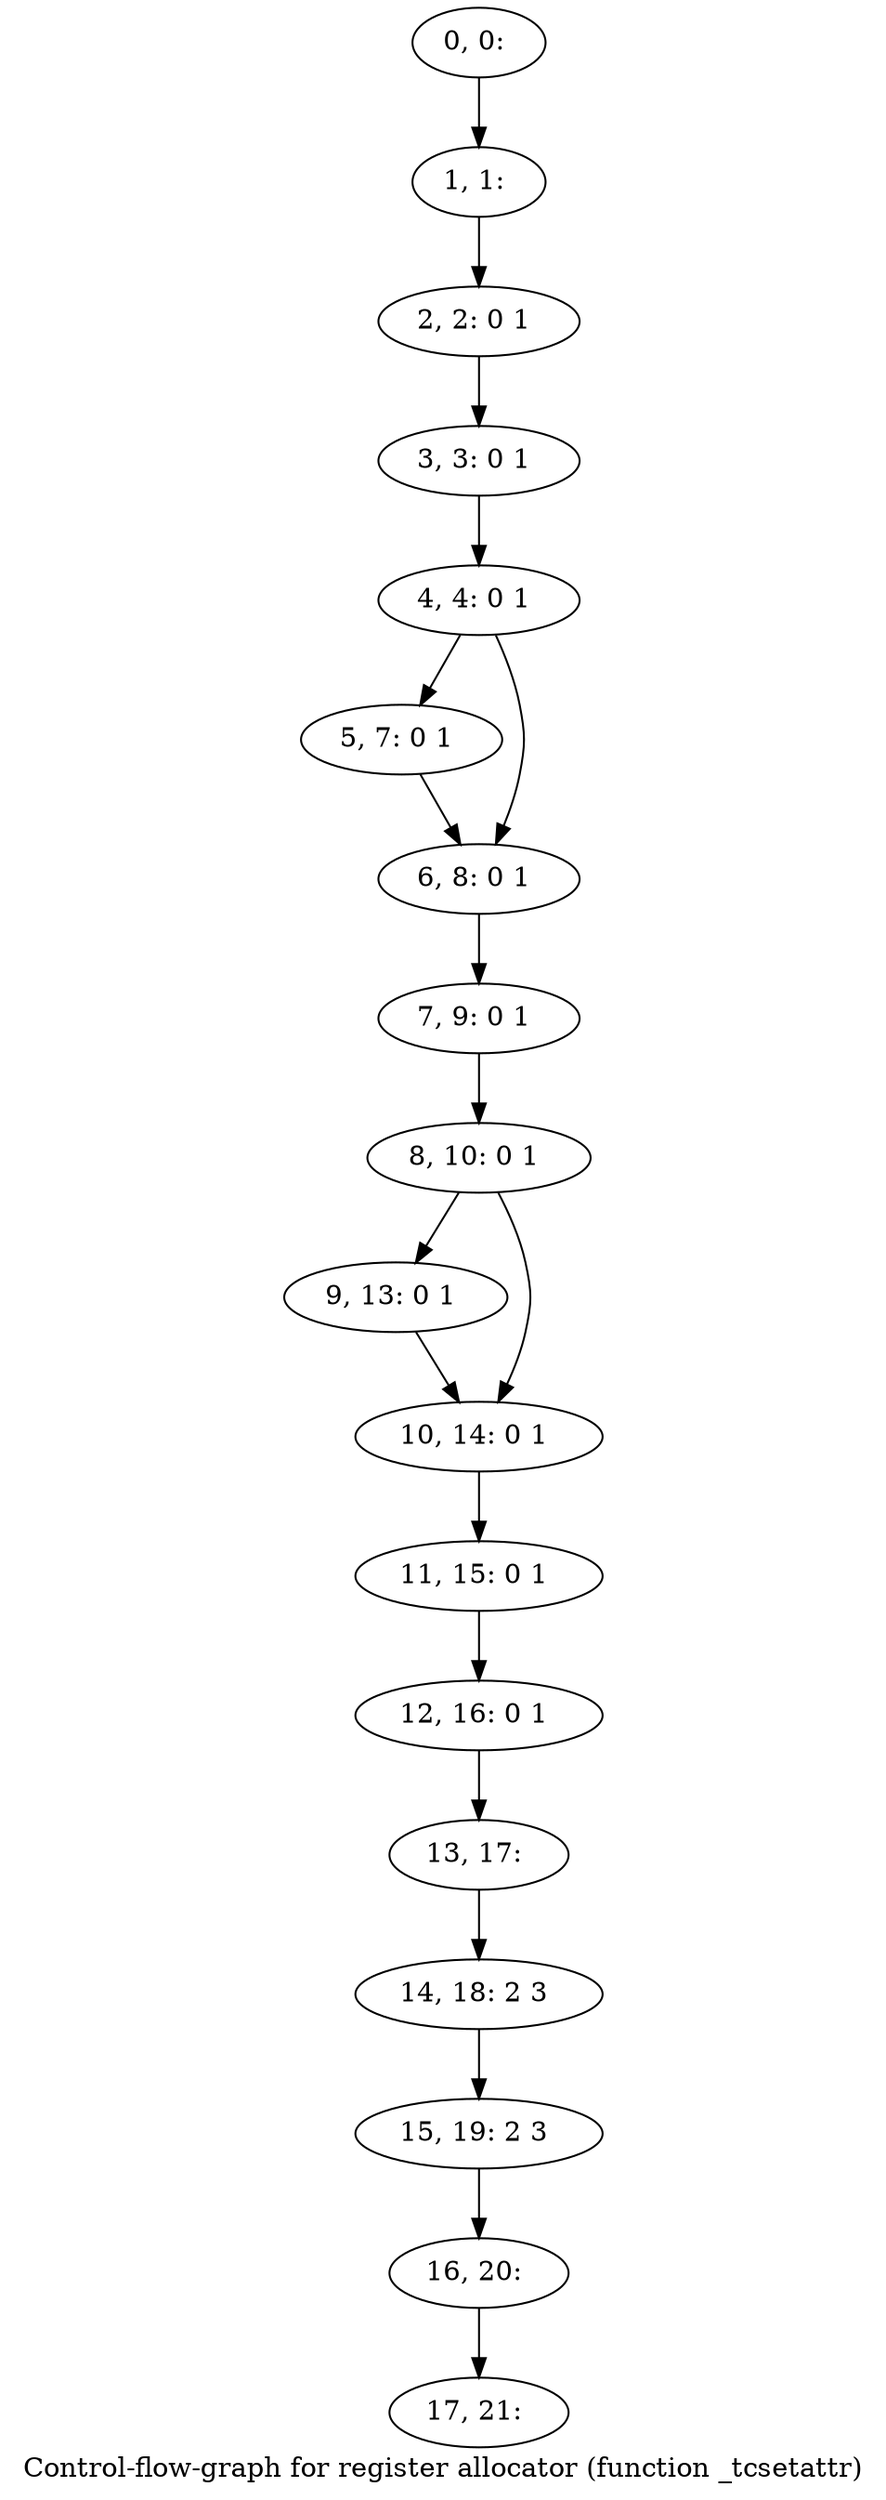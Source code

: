 digraph G {
graph [label="Control-flow-graph for register allocator (function _tcsetattr)"]
0[label="0, 0: "];
1[label="1, 1: "];
2[label="2, 2: 0 1 "];
3[label="3, 3: 0 1 "];
4[label="4, 4: 0 1 "];
5[label="5, 7: 0 1 "];
6[label="6, 8: 0 1 "];
7[label="7, 9: 0 1 "];
8[label="8, 10: 0 1 "];
9[label="9, 13: 0 1 "];
10[label="10, 14: 0 1 "];
11[label="11, 15: 0 1 "];
12[label="12, 16: 0 1 "];
13[label="13, 17: "];
14[label="14, 18: 2 3 "];
15[label="15, 19: 2 3 "];
16[label="16, 20: "];
17[label="17, 21: "];
0->1 ;
1->2 ;
2->3 ;
3->4 ;
4->5 ;
4->6 ;
5->6 ;
6->7 ;
7->8 ;
8->9 ;
8->10 ;
9->10 ;
10->11 ;
11->12 ;
12->13 ;
13->14 ;
14->15 ;
15->16 ;
16->17 ;
}
